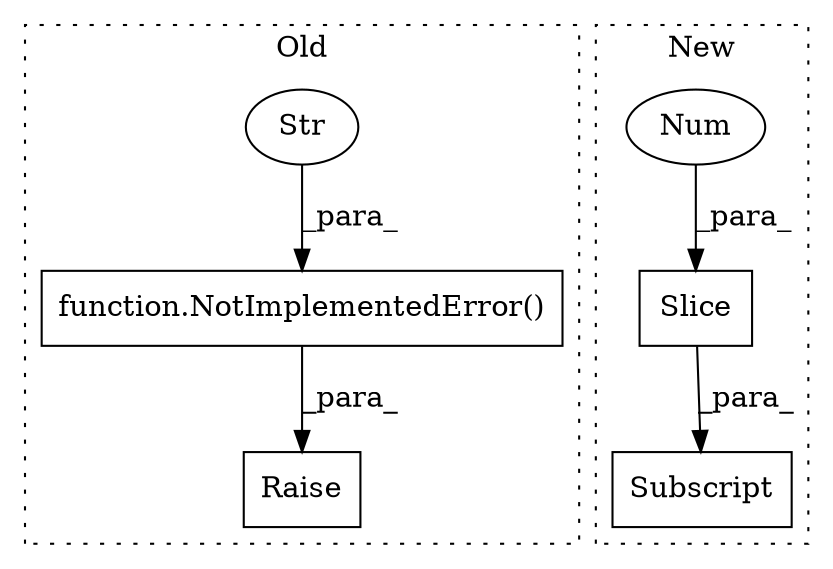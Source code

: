 digraph G {
subgraph cluster0 {
1 [label="function.NotImplementedError()" a="75" s="5196,5248" l="20,1" shape="box"];
4 [label="Raise" a="91" s="5190" l="6" shape="box"];
6 [label="Str" a="66" s="5216" l="32" shape="ellipse"];
label = "Old";
style="dotted";
}
subgraph cluster1 {
2 [label="Slice" a="80" s="5602" l="1" shape="box"];
3 [label="Num" a="76" s="5604" l="1" shape="ellipse"];
5 [label="Subscript" a="63" s="5565,0" l="41,0" shape="box"];
label = "New";
style="dotted";
}
1 -> 4 [label="_para_"];
2 -> 5 [label="_para_"];
3 -> 2 [label="_para_"];
6 -> 1 [label="_para_"];
}